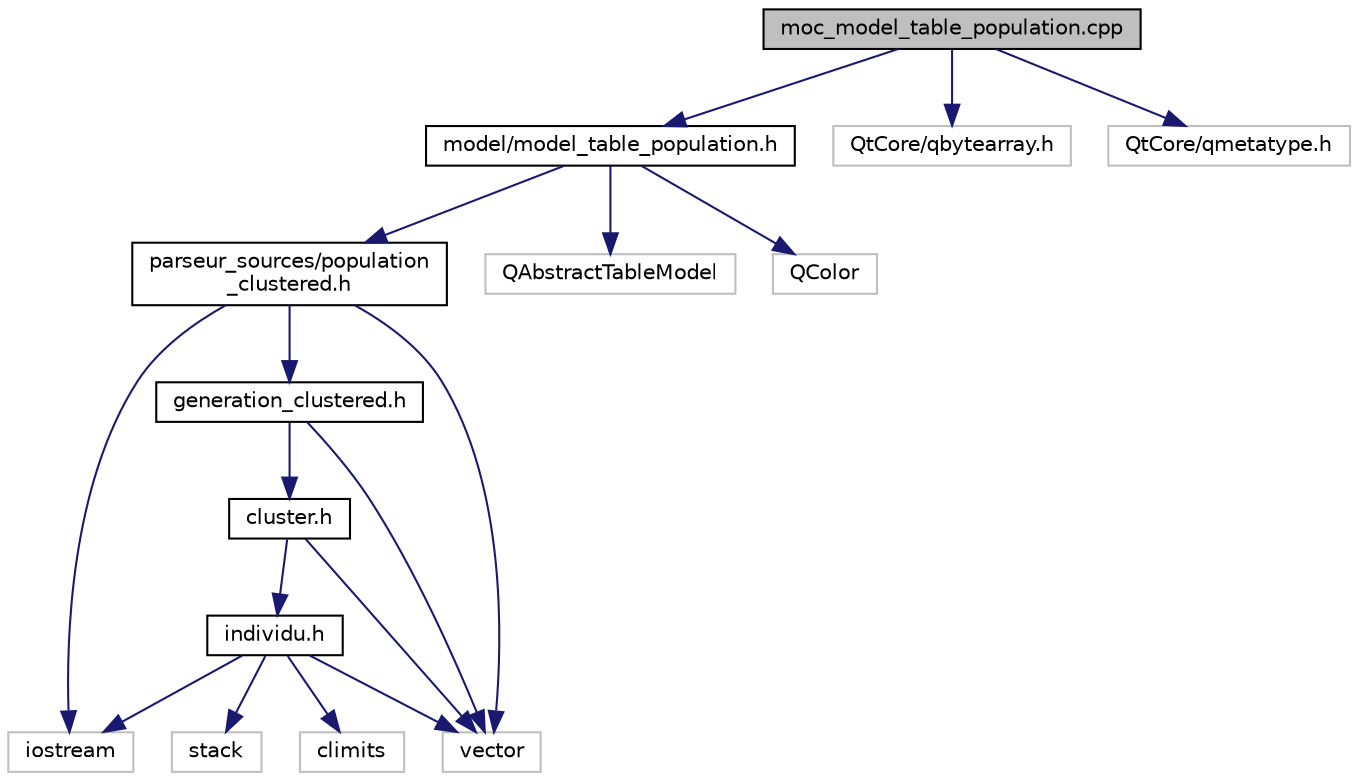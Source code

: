 digraph "moc_model_table_population.cpp"
{
  edge [fontname="Helvetica",fontsize="10",labelfontname="Helvetica",labelfontsize="10"];
  node [fontname="Helvetica",fontsize="10",shape=record];
  Node0 [label="moc_model_table_population.cpp",height=0.2,width=0.4,color="black", fillcolor="grey75", style="filled", fontcolor="black"];
  Node0 -> Node1 [color="midnightblue",fontsize="10",style="solid"];
  Node1 [label="model/model_table_population.h",height=0.2,width=0.4,color="black", fillcolor="white", style="filled",URL="$model__table__population_8h.html"];
  Node1 -> Node2 [color="midnightblue",fontsize="10",style="solid"];
  Node2 [label="parseur_sources/population\l_clustered.h",height=0.2,width=0.4,color="black", fillcolor="white", style="filled",URL="$population__clustered_8h.html"];
  Node2 -> Node3 [color="midnightblue",fontsize="10",style="solid"];
  Node3 [label="generation_clustered.h",height=0.2,width=0.4,color="black", fillcolor="white", style="filled",URL="$generation__clustered_8h.html"];
  Node3 -> Node4 [color="midnightblue",fontsize="10",style="solid"];
  Node4 [label="cluster.h",height=0.2,width=0.4,color="black", fillcolor="white", style="filled",URL="$cluster_8h.html"];
  Node4 -> Node5 [color="midnightblue",fontsize="10",style="solid"];
  Node5 [label="individu.h",height=0.2,width=0.4,color="black", fillcolor="white", style="filled",URL="$individu_8h.html"];
  Node5 -> Node6 [color="midnightblue",fontsize="10",style="solid"];
  Node6 [label="iostream",height=0.2,width=0.4,color="grey75", fillcolor="white", style="filled"];
  Node5 -> Node7 [color="midnightblue",fontsize="10",style="solid"];
  Node7 [label="vector",height=0.2,width=0.4,color="grey75", fillcolor="white", style="filled"];
  Node5 -> Node8 [color="midnightblue",fontsize="10",style="solid"];
  Node8 [label="stack",height=0.2,width=0.4,color="grey75", fillcolor="white", style="filled"];
  Node5 -> Node9 [color="midnightblue",fontsize="10",style="solid"];
  Node9 [label="climits",height=0.2,width=0.4,color="grey75", fillcolor="white", style="filled"];
  Node4 -> Node7 [color="midnightblue",fontsize="10",style="solid"];
  Node3 -> Node7 [color="midnightblue",fontsize="10",style="solid"];
  Node2 -> Node7 [color="midnightblue",fontsize="10",style="solid"];
  Node2 -> Node6 [color="midnightblue",fontsize="10",style="solid"];
  Node1 -> Node10 [color="midnightblue",fontsize="10",style="solid"];
  Node10 [label="QAbstractTableModel",height=0.2,width=0.4,color="grey75", fillcolor="white", style="filled"];
  Node1 -> Node11 [color="midnightblue",fontsize="10",style="solid"];
  Node11 [label="QColor",height=0.2,width=0.4,color="grey75", fillcolor="white", style="filled"];
  Node0 -> Node12 [color="midnightblue",fontsize="10",style="solid"];
  Node12 [label="QtCore/qbytearray.h",height=0.2,width=0.4,color="grey75", fillcolor="white", style="filled"];
  Node0 -> Node13 [color="midnightblue",fontsize="10",style="solid"];
  Node13 [label="QtCore/qmetatype.h",height=0.2,width=0.4,color="grey75", fillcolor="white", style="filled"];
}
